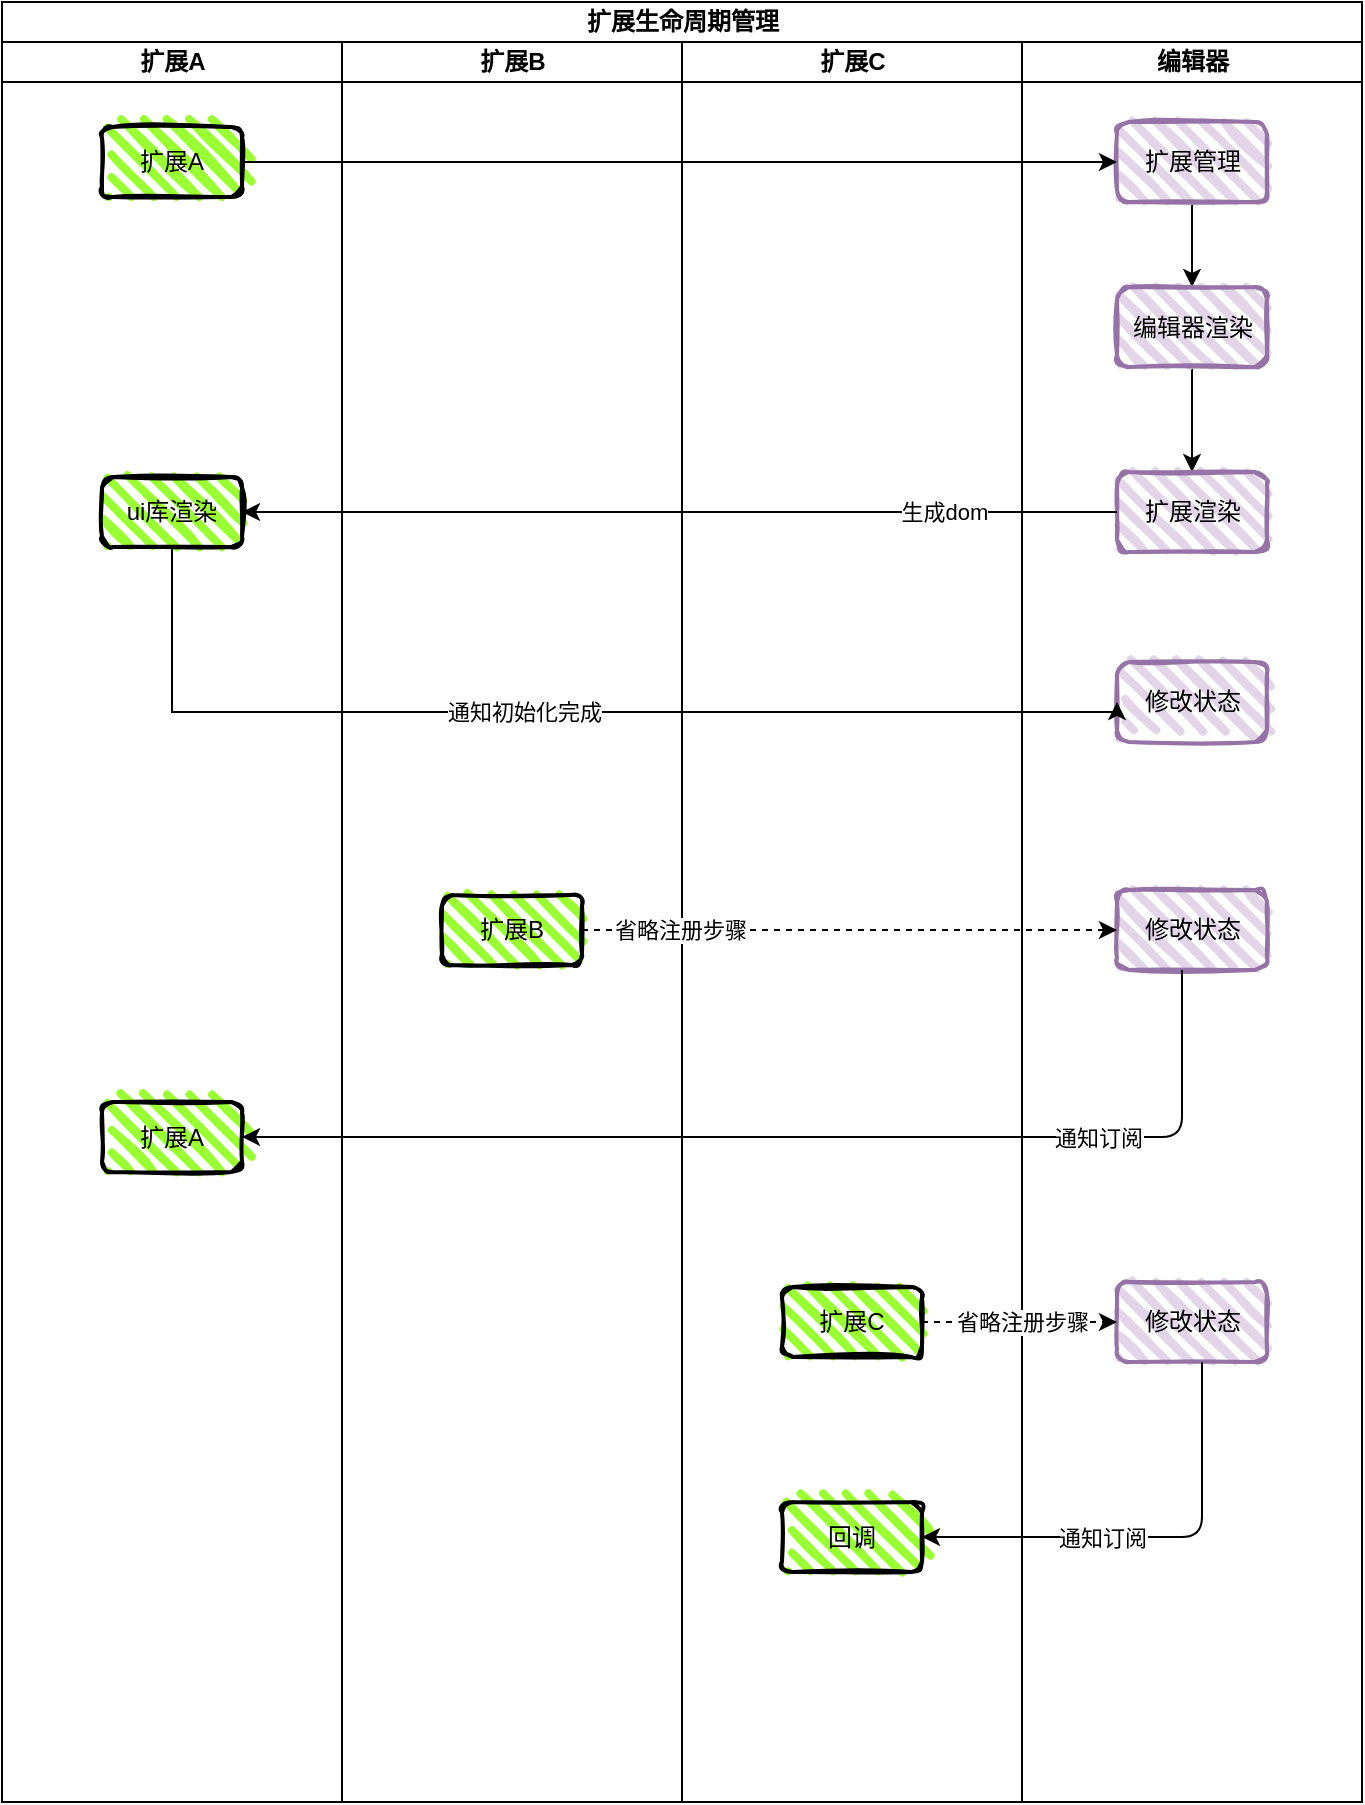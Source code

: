 <mxfile>
    <diagram id="45xFh-OcSuN67aiD5itH" name="第 1 页">
        <mxGraphModel dx="1130" dy="999" grid="1" gridSize="10" guides="1" tooltips="1" connect="1" arrows="1" fold="1" page="1" pageScale="1" pageWidth="827" pageHeight="1169" math="0" shadow="0">
            <root>
                <mxCell id="0"/>
                <mxCell id="1" parent="0"/>
                <mxCell id="14" value="扩展生命周期管理" style="swimlane;childLayout=stackLayout;resizeParent=1;resizeParentMax=0;startSize=20;html=1;" parent="1" vertex="1">
                    <mxGeometry x="500.0" y="140" width="680" height="900" as="geometry"/>
                </mxCell>
                <mxCell id="49" value="扩展A" style="swimlane;startSize=20;html=1;" parent="14" vertex="1">
                    <mxGeometry y="20" width="170" height="880" as="geometry">
                        <mxRectangle y="20" width="40" height="450" as="alternateBounds"/>
                    </mxGeometry>
                </mxCell>
                <mxCell id="50" value="扩展A" style="rounded=1;whiteSpace=wrap;html=1;strokeWidth=2;fillWeight=4;hachureGap=8;hachureAngle=45;fillColor=#99FF33;sketch=1;" parent="49" vertex="1">
                    <mxGeometry x="50" y="42.5" width="70" height="35" as="geometry"/>
                </mxCell>
                <mxCell id="63" value="ui库渲染" style="rounded=1;whiteSpace=wrap;html=1;strokeWidth=2;fillWeight=4;hachureGap=8;hachureAngle=45;fillColor=#99FF33;sketch=1;" parent="49" vertex="1">
                    <mxGeometry x="50" y="217.5" width="70" height="35" as="geometry"/>
                </mxCell>
                <mxCell id="76" value="扩展A" style="rounded=1;whiteSpace=wrap;html=1;strokeWidth=2;fillWeight=4;hachureGap=8;hachureAngle=45;fillColor=#99FF33;sketch=1;" parent="49" vertex="1">
                    <mxGeometry x="50" y="530" width="70" height="35" as="geometry"/>
                </mxCell>
                <mxCell id="44" value="扩展B" style="swimlane;startSize=20;html=1;" parent="14" vertex="1">
                    <mxGeometry x="170" y="20" width="170" height="880" as="geometry">
                        <mxRectangle y="20" width="40" height="450" as="alternateBounds"/>
                    </mxGeometry>
                </mxCell>
                <mxCell id="72" value="扩展B" style="rounded=1;whiteSpace=wrap;html=1;strokeWidth=2;fillWeight=4;hachureGap=8;hachureAngle=45;fillColor=#99FF33;sketch=1;" parent="44" vertex="1">
                    <mxGeometry x="50" y="426.5" width="70" height="35" as="geometry"/>
                </mxCell>
                <mxCell id="15" value="扩展C" style="swimlane;startSize=20;html=1;" parent="14" vertex="1">
                    <mxGeometry x="340" y="20" width="170" height="880" as="geometry">
                        <mxRectangle y="20" width="40" height="450" as="alternateBounds"/>
                    </mxGeometry>
                </mxCell>
                <mxCell id="80" value="扩展C" style="rounded=1;whiteSpace=wrap;html=1;strokeWidth=2;fillWeight=4;hachureGap=8;hachureAngle=45;fillColor=#99FF33;sketch=1;" vertex="1" parent="15">
                    <mxGeometry x="50" y="622.5" width="70" height="35" as="geometry"/>
                </mxCell>
                <mxCell id="85" value="回调" style="rounded=1;whiteSpace=wrap;html=1;strokeWidth=2;fillWeight=4;hachureGap=8;hachureAngle=45;fillColor=#99FF33;sketch=1;" vertex="1" parent="15">
                    <mxGeometry x="50" y="730" width="70" height="35" as="geometry"/>
                </mxCell>
                <mxCell id="16" value="&lt;b&gt;编辑器&lt;/b&gt;" style="swimlane;startSize=20;html=1;fontStyle=0" parent="14" vertex="1">
                    <mxGeometry x="510" y="20" width="170" height="880" as="geometry"/>
                </mxCell>
                <mxCell id="61" style="edgeStyle=none;html=1;" parent="16" source="18" target="60" edge="1">
                    <mxGeometry relative="1" as="geometry"/>
                </mxCell>
                <mxCell id="18" value="扩展管理" style="rounded=1;whiteSpace=wrap;html=1;strokeWidth=2;fillWeight=4;hachureGap=8;hachureAngle=45;fillColor=#e1d5e7;sketch=1;strokeColor=#9673a6;" parent="16" vertex="1">
                    <mxGeometry x="47.5" y="40" width="75" height="40" as="geometry"/>
                </mxCell>
                <mxCell id="66" style="edgeStyle=none;html=1;" parent="16" source="60" target="65" edge="1">
                    <mxGeometry relative="1" as="geometry"/>
                </mxCell>
                <mxCell id="60" value="编辑器渲染" style="rounded=1;whiteSpace=wrap;html=1;strokeWidth=2;fillWeight=4;hachureGap=8;hachureAngle=45;fillColor=#e1d5e7;sketch=1;strokeColor=#9673a6;" parent="16" vertex="1">
                    <mxGeometry x="47.5" y="122.5" width="75" height="40" as="geometry"/>
                </mxCell>
                <mxCell id="65" value="扩展渲染" style="rounded=1;whiteSpace=wrap;html=1;strokeWidth=2;fillWeight=4;hachureGap=8;hachureAngle=45;fillColor=#e1d5e7;sketch=1;strokeColor=#9673a6;" parent="16" vertex="1">
                    <mxGeometry x="47.5" y="215" width="75" height="40" as="geometry"/>
                </mxCell>
                <mxCell id="68" value="修改状态" style="rounded=1;whiteSpace=wrap;html=1;strokeWidth=2;fillWeight=4;hachureGap=8;hachureAngle=45;fillColor=#e1d5e7;sketch=1;strokeColor=#9673a6;" parent="16" vertex="1">
                    <mxGeometry x="47.5" y="310" width="75" height="40" as="geometry"/>
                </mxCell>
                <mxCell id="73" value="&lt;span style=&quot;color: rgb(0, 0, 0);&quot;&gt;修改状态&lt;/span&gt;" style="rounded=1;whiteSpace=wrap;html=1;strokeWidth=2;fillWeight=4;hachureGap=8;hachureAngle=45;fillColor=#e1d5e7;sketch=1;strokeColor=#9673a6;" parent="16" vertex="1">
                    <mxGeometry x="47.5" y="424" width="75" height="40" as="geometry"/>
                </mxCell>
                <mxCell id="81" value="&lt;span style=&quot;color: rgb(0, 0, 0);&quot;&gt;修改状态&lt;/span&gt;" style="rounded=1;whiteSpace=wrap;html=1;strokeWidth=2;fillWeight=4;hachureGap=8;hachureAngle=45;fillColor=#e1d5e7;sketch=1;strokeColor=#9673a6;" vertex="1" parent="16">
                    <mxGeometry x="47.5" y="620" width="75" height="40" as="geometry"/>
                </mxCell>
                <mxCell id="54" style="edgeStyle=none;html=1;" parent="14" source="50" target="18" edge="1">
                    <mxGeometry relative="1" as="geometry"/>
                </mxCell>
                <mxCell id="62" style="edgeStyle=none;html=1;exitX=0;exitY=0.5;exitDx=0;exitDy=0;" parent="14" source="65" target="63" edge="1">
                    <mxGeometry relative="1" as="geometry">
                        <mxPoint x="120.0" y="160" as="targetPoint"/>
                    </mxGeometry>
                </mxCell>
                <mxCell id="64" value="生成dom" style="edgeLabel;html=1;align=center;verticalAlign=middle;resizable=0;points=[];" parent="62" vertex="1" connectable="0">
                    <mxGeometry x="0.467" y="2" relative="1" as="geometry">
                        <mxPoint x="234" y="-2" as="offset"/>
                    </mxGeometry>
                </mxCell>
                <mxCell id="69" style="edgeStyle=orthogonalEdgeStyle;html=1;entryX=0;entryY=0.5;entryDx=0;entryDy=0;rounded=0;" parent="14" source="63" target="68" edge="1">
                    <mxGeometry relative="1" as="geometry">
                        <Array as="points">
                            <mxPoint x="85" y="355"/>
                        </Array>
                    </mxGeometry>
                </mxCell>
                <mxCell id="70" value="通知初始化完成" style="edgeLabel;html=1;align=center;verticalAlign=middle;resizable=0;points=[];" parent="69" vertex="1" connectable="0">
                    <mxGeometry x="-0.112" y="4" relative="1" as="geometry">
                        <mxPoint x="10" y="4" as="offset"/>
                    </mxGeometry>
                </mxCell>
                <mxCell id="74" style="edgeStyle=none;html=1;dashed=1;" parent="14" source="72" target="73" edge="1">
                    <mxGeometry relative="1" as="geometry"/>
                </mxCell>
                <mxCell id="75" value="省略注册步骤" style="edgeLabel;html=1;align=center;verticalAlign=middle;resizable=0;points=[];" parent="74" vertex="1" connectable="0">
                    <mxGeometry x="-0.176" y="1" relative="1" as="geometry">
                        <mxPoint x="-61" y="1" as="offset"/>
                    </mxGeometry>
                </mxCell>
                <mxCell id="78" style="edgeStyle=orthogonalEdgeStyle;html=1;entryX=1;entryY=0.5;entryDx=0;entryDy=0;" parent="14" source="73" target="76" edge="1">
                    <mxGeometry relative="1" as="geometry">
                        <Array as="points">
                            <mxPoint x="590" y="568"/>
                        </Array>
                    </mxGeometry>
                </mxCell>
                <mxCell id="79" value="通知订阅" style="edgeLabel;html=1;align=center;verticalAlign=middle;resizable=0;points=[];" parent="78" vertex="1" connectable="0">
                    <mxGeometry x="-0.004" y="2" relative="1" as="geometry">
                        <mxPoint x="150" y="-2" as="offset"/>
                    </mxGeometry>
                </mxCell>
                <mxCell id="82" style="edgeStyle=none;html=1;dashed=1;" edge="1" parent="14" source="80" target="81">
                    <mxGeometry relative="1" as="geometry"/>
                </mxCell>
                <mxCell id="83" value="&lt;span style=&quot;color: rgb(0, 0, 0);&quot;&gt;省略注册步骤&lt;/span&gt;" style="edgeLabel;html=1;align=center;verticalAlign=middle;resizable=0;points=[];" vertex="1" connectable="0" parent="82">
                    <mxGeometry x="-0.549" y="3" relative="1" as="geometry">
                        <mxPoint x="28" y="3" as="offset"/>
                    </mxGeometry>
                </mxCell>
                <mxCell id="86" style="edgeStyle=orthogonalEdgeStyle;html=1;entryX=1;entryY=0.5;entryDx=0;entryDy=0;" edge="1" parent="14" source="81" target="85">
                    <mxGeometry relative="1" as="geometry">
                        <Array as="points">
                            <mxPoint x="600" y="768"/>
                        </Array>
                    </mxGeometry>
                </mxCell>
                <mxCell id="87" value="通知订阅" style="edgeLabel;html=1;align=center;verticalAlign=middle;resizable=0;points=[];" vertex="1" connectable="0" parent="86">
                    <mxGeometry x="0.288" y="1" relative="1" as="geometry">
                        <mxPoint x="9" y="-1" as="offset"/>
                    </mxGeometry>
                </mxCell>
            </root>
        </mxGraphModel>
    </diagram>
</mxfile>